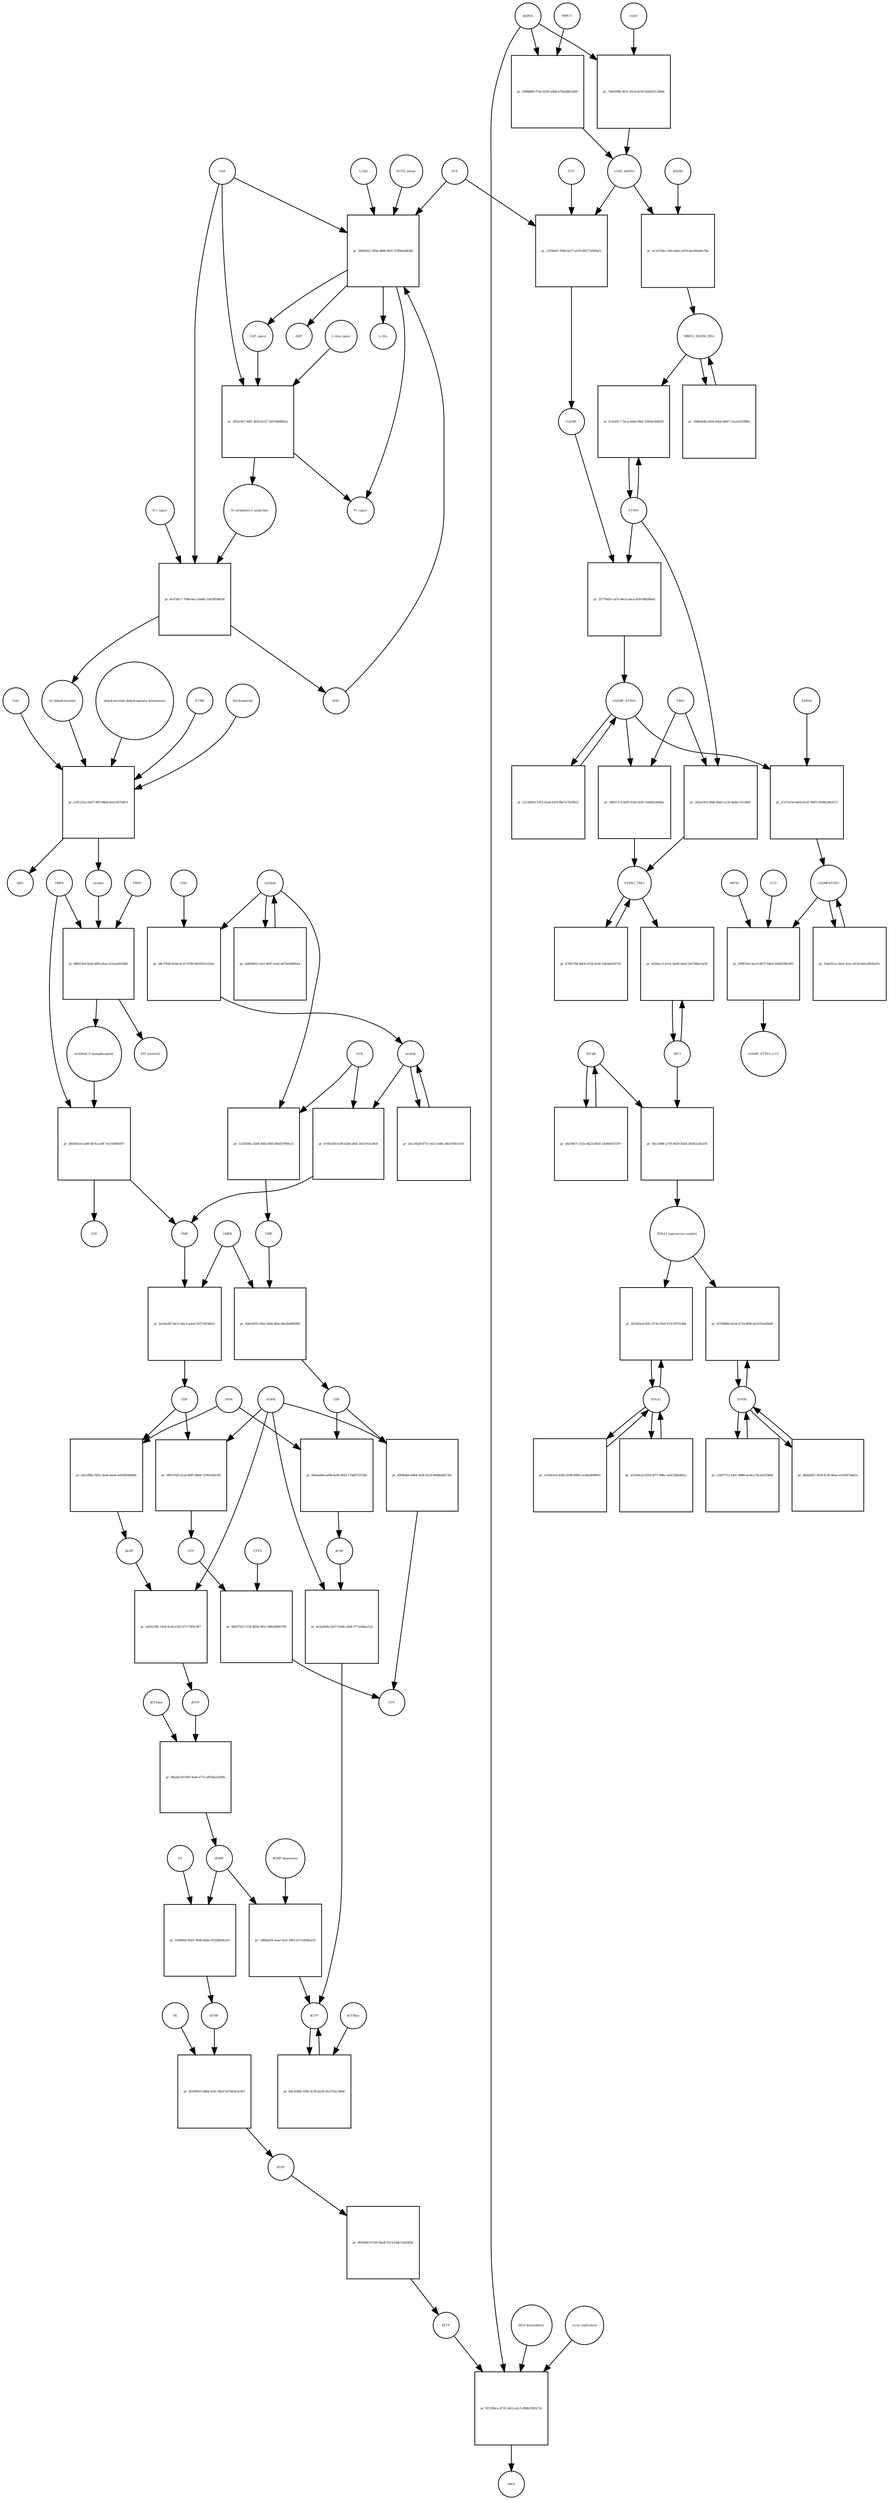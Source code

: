strict digraph  {
"L-Gln" [annotation="", bipartite=0, cls="simple chemical", fontsize=4, label="L-Gln", shape=circle];
"pr_28456011-0fb6-4886-862f-37f0dcbd4364" [annotation="", bipartite=1, cls=process, fontsize=4, label="pr_28456011-0fb6-4886-862f-37f0dcbd4364", shape=square];
CAP_space [annotation="", bipartite=0, cls="simple chemical", fontsize=4, label=CAP_space, shape=circle];
CAD [annotation="", bipartite=0, cls=macromolecule, fontsize=4, label=CAD, shape=circle];
HCO3_minus [annotation="", bipartite=0, cls="simple chemical", fontsize=4, label=HCO3_minus, shape=circle];
H2O [annotation="", bipartite=0, cls="simple chemical", fontsize=4, label=H2O, shape=circle];
ATP [annotation="", bipartite=0, cls="simple chemical", fontsize=4, label=ATP, shape=circle];
"L-Glu" [annotation="", bipartite=0, cls="simple chemical", fontsize=4, label="L-Glu", shape=circle];
ADP [annotation="", bipartite=0, cls="simple chemical", fontsize=4, label=ADP, shape=circle];
Pi_space [annotation="", bipartite=0, cls="simple chemical", fontsize=4, label=Pi_space, shape=circle];
cytidine [annotation="", bipartite=0, cls="simple chemical", fontsize=4, label=cytidine, shape=circle];
"pr_28c37fdb-616d-4c55-9780-805925e225d2" [annotation="", bipartite=1, cls=process, fontsize=4, label="pr_28c37fdb-616d-4c55-9780-805925e225d2", shape=square];
uridine [annotation="", bipartite=0, cls="simple chemical", fontsize=4, label=uridine, shape=circle];
CDA [annotation="", bipartite=0, cls=macromolecule, fontsize=4, label=CDA, shape=circle];
"pr_d7df1d5b-b18f-42f0-afb6-3414763c58c6" [annotation="", bipartite=1, cls=process, fontsize=4, label="pr_d7df1d5b-b18f-42f0-afb6-3414763c58c6", shape=square];
UMP [annotation="", bipartite=0, cls="simple chemical", fontsize=4, label=UMP, shape=circle];
UCK [annotation="", bipartite=0, cls=macromolecule, fontsize=4, label=UCK, shape=circle];
"pr_5135b59a-33d4-4382-bfb5-80af37f89cc3" [annotation="", bipartite=1, cls=process, fontsize=4, label="pr_5135b59a-33d4-4382-bfb5-80af37f89cc3", shape=square];
CMP [annotation="", bipartite=0, cls="simple chemical", fontsize=4, label=CMP, shape=circle];
"pr_3ecc93a8-8751-4411-bd8c-9bc0748c5101" [annotation="", bipartite=1, cls=process, fontsize=4, label="pr_3ecc93a8-8751-4411-bd8c-9bc0748c5101", shape=square];
"pr_eb9e0b52-c8cf-4697-a5af-d479e64865e4" [annotation="", bipartite=1, cls=process, fontsize=4, label="pr_eb9e0b52-c8cf-4697-a5af-d479e64865e4", shape=square];
"pr_be18ed97-8a31-46c3-aded-31f27e63b625" [annotation="", bipartite=1, cls=process, fontsize=4, label="pr_be18ed97-8a31-46c3-aded-31f27e63b625", shape=square];
UDP [annotation="", bipartite=0, cls="simple chemical", fontsize=4, label=UDP, shape=circle];
CMPK [annotation="", bipartite=0, cls=macromolecule, fontsize=4, label=CMPK, shape=circle];
"pr_926e4970-54b2-4fb0-9fbe-9de2b48f4940" [annotation="", bipartite=1, cls=process, fontsize=4, label="pr_926e4970-54b2-4fb0-9fbe-9de2b48f4940", shape=square];
CDP [annotation="", bipartite=0, cls="simple chemical", fontsize=4, label=CDP, shape=circle];
"pr_0f87c5d5-41ad-48f5-89d4-72993cbfe3f5" [annotation="", bipartite=1, cls=process, fontsize=4, label="pr_0f87c5d5-41ad-48f5-89d4-72993cbfe3f5", shape=square];
UTP [annotation="", bipartite=0, cls="simple chemical", fontsize=4, label=UTP, shape=circle];
NDPK [annotation="", bipartite=0, cls=macromolecule, fontsize=4, label=NDPK, shape=circle];
"pr_a8f4b4de-bd64-4af4-8e19-84d9edefc59c" [annotation="", bipartite=1, cls=process, fontsize=4, label="pr_a8f4b4de-bd64-4af4-8e19-84d9edefc59c", shape=square];
CTP [annotation="", bipartite=0, cls="simple chemical", fontsize=4, label=CTP, shape=circle];
"pr_4bd37922-515f-465b-995c-68fe889637fb" [annotation="", bipartite=1, cls=process, fontsize=4, label="pr_4bd37922-515f-465b-995c-68fe889637fb", shape=square];
CTPS [annotation="", bipartite=0, cls=macromolecule, fontsize=4, label=CTPS, shape=circle];
"pr_edccf8bc-0d5c-4e4a-baeb-ed344f0d4b66" [annotation="", bipartite=1, cls=process, fontsize=4, label="pr_edccf8bc-0d5c-4e4a-baeb-ed344f0d4b66", shape=square];
dUDP [annotation="", bipartite=0, cls="simple chemical", fontsize=4, label=dUDP, shape=circle];
RNR [annotation="", bipartite=0, cls=macromolecule, fontsize=4, label=RNR, shape=circle];
"pr_ea932166-142b-41a8-a283-67273f05c9f7" [annotation="", bipartite=1, cls=process, fontsize=4, label="pr_ea932166-142b-41a8-a283-67273f05c9f7", shape=square];
dUTP [annotation="", bipartite=0, cls="simple chemical", fontsize=4, label=dUTP, shape=circle];
dCDP [annotation="", bipartite=0, cls="simple chemical", fontsize=4, label=dCDP, shape=circle];
"pr_be5a269b-2a97-43dd-a2b4-5772a48aa12d" [annotation="", bipartite=1, cls=process, fontsize=4, label="pr_be5a269b-2a97-43dd-a2b4-5772a48aa12d", shape=square];
dCTP [annotation="", bipartite=0, cls="simple chemical", fontsize=4, label=dCTP, shape=circle];
"pr_d64aa6bb-ae0b-4a92-8f45-179a87537afb" [annotation="", bipartite=1, cls=process, fontsize=4, label="pr_d64aa6bb-ae0b-4a92-8f45-179a87537afb", shape=square];
"pr_0fba6a18-65f0-4eaf-a77e-af63baa3458a" [annotation="", bipartite=1, cls=process, fontsize=4, label="pr_0fba6a18-65f0-4eaf-a77e-af63baa3458a", shape=square];
dUMP [annotation="", bipartite=0, cls="simple chemical", fontsize=4, label=dUMP, shape=circle];
dUTPase [annotation="", bipartite=0, cls=macromolecule, fontsize=4, label=dUTPase, shape=circle];
"pr_0dc416bb-109e-4c36-ba26-0ec57fac368d" [annotation="", bipartite=1, cls=process, fontsize=4, label="pr_0dc416bb-109e-4c36-ba26-0ec57fac368d", shape=square];
dCTPase [annotation="", bipartite=0, cls=macromolecule, fontsize=4, label=dCTPase, shape=circle];
"pr_cd8daa04-5aaa-41ac-bfb3-b17c4f2bee19" [annotation="", bipartite=1, cls=process, fontsize=4, label="pr_cd8daa04-5aaa-41ac-bfb3-b17c4f2bee19", shape=square];
"dCMP deaminase" [annotation="", bipartite=0, cls=macromolecule, fontsize=4, label="dCMP deaminase", shape=circle];
"pr_f26968ef-6001-46db-8dda-01026fb9e161" [annotation="", bipartite=1, cls=process, fontsize=4, label="pr_f26968ef-6001-46db-8dda-01026fb9e161", shape=square];
dTMP [annotation="", bipartite=0, cls="simple chemical", fontsize=4, label=dTMP, shape=circle];
TS [annotation="", bipartite=0, cls=macromolecule, fontsize=4, label=TS, shape=circle];
"pr_d5595825-dd0d-424c-8be9-e07dd3cdc401" [annotation="", bipartite=1, cls=process, fontsize=4, label="pr_d5595825-dd0d-424c-8be9-e07dd3cdc401", shape=square];
dTDP [annotation="", bipartite=0, cls="simple chemical", fontsize=4, label=dTDP, shape=circle];
TK [annotation="", bipartite=0, cls=macromolecule, fontsize=4, label=TK, shape=circle];
"pr_809289c9-f165-4be8-9214-fd6e13a4583b" [annotation="", bipartite=1, cls=process, fontsize=4, label="pr_809289c9-f165-4be8-9214-fd6e13a4583b", shape=square];
dTTP [annotation="", bipartite=0, cls="simple chemical", fontsize=4, label=dTTP, shape=circle];
dsDNA [annotation="", bipartite=0, cls="simple chemical", fontsize=4, label=dsDNA, shape=circle];
"pr_70d2098b-467c-451d-8c95-62d932124664" [annotation="", bipartite=1, cls=process, fontsize=4, label="pr_70d2098b-467c-451d-8c95-62d932124664", shape=square];
cGAS [annotation="", bipartite=0, cls=macromolecule, fontsize=4, label=cGAS, shape=circle];
cGAS_dsDNA [annotation="", bipartite=0, cls=complex, fontsize=4, label=cGAS_dsDNA, shape=circle];
"pr_21f56e07-f09d-4a17-a070-08377a900af3" [annotation="", bipartite=1, cls=process, fontsize=4, label="pr_21f56e07-f09d-4a17-a070-08377a900af3", shape=square];
GTP [annotation="", bipartite=0, cls="simple chemical", fontsize=4, label=GTP, shape=circle];
cGAMP [annotation="", bipartite=0, cls="simple chemical", fontsize=4, label=cGAMP, shape=circle];
"pr_35779d54-cd7e-40cb-abca-456c98b20beb" [annotation="", bipartite=1, cls=process, fontsize=4, label="pr_35779d54-cd7e-40cb-abca-456c98b20beb", shape=square];
STING [annotation="", bipartite=0, cls="macromolecule multimer", fontsize=4, label=STING, shape=circle];
cGAMP_STING [annotation="", bipartite=0, cls=complex, fontsize=4, label=cGAMP_STING, shape=circle];
TBK1 [annotation="", bipartite=0, cls=macromolecule, fontsize=4, label=TBK1, shape=circle];
"pr_3d9317c2-b02f-419a-829c-fe6d81040dec" [annotation="", bipartite=1, cls=process, fontsize=4, label="pr_3d9317c2-b02f-419a-829c-fe6d81040dec", shape=square];
STING_TBK1 [annotation="", bipartite=0, cls=complex, fontsize=4, label=STING_TBK1, shape=circle];
"pr_22158b93-1d53-45ab-b16f-8be7a7b19b23" [annotation="", bipartite=1, cls=process, fontsize=4, label="pr_22158b93-1d53-45ab-b16f-8be7a7b19b23", shape=square];
"pr_67601784-9dc6-4724-8c8f-10b5be916741" [annotation="", bipartite=1, cls=process, fontsize=4, label="pr_67601784-9dc6-4724-8c8f-10b5be916741", shape=square];
"NF-kB" [annotation="", bipartite=0, cls=complex, fontsize=4, label="NF-kB", shape=circle];
"pr_afb39d71-525e-4b23-8020-14e668147207" [annotation="", bipartite=1, cls=process, fontsize=4, label="pr_afb39d71-525e-4b23-8020-14e668147207", shape=square];
IFNA1 [annotation="", bipartite=0, cls="nucleic acid feature", fontsize=4, label=IFNA1, shape=circle];
"pr_a15e0ecd-e918-4f77-99bc-e43c54ba46ce" [annotation="", bipartite=1, cls=process, fontsize=4, label="pr_a15e0ecd-e918-4f77-99bc-e43c54ba46ce", shape=square];
IFNB1 [annotation="", bipartite=0, cls="nucleic acid feature", fontsize=4, label=IFNB1, shape=circle];
"pr_4bd2d2f1-3f59-413b-90ee-e243f47aba2a" [annotation="", bipartite=1, cls=process, fontsize=4, label="pr_4bd2d2f1-3f59-413b-90ee-e243f47aba2a", shape=square];
"pr_a23d22a4-824b-419d-9400-ca59adb98941" [annotation="", bipartite=1, cls=process, fontsize=4, label="pr_a23d22a4-824b-419d-9400-ca59adb98941", shape=square];
"pr_a2657712-240c-4966-ace6-e7bcee553b04" [annotation="", bipartite=1, cls=process, fontsize=4, label="pr_a2657712-240c-4966-ace6-e7bcee553b04", shape=square];
"pr_87358880-b234-4724-8f90-b03233a45b98" [annotation="", bipartite=1, cls=process, fontsize=4, label="pr_87358880-b234-4724-8f90-b03233a45b98", shape=square];
"IFNA1 expression complex" [annotation="", bipartite=0, cls=complex, fontsize=4, label="IFNA1 expression complex", shape=circle];
"cGAMP-STING" [annotation="", bipartite=0, cls=complex, fontsize=4, label="cGAMP-STING", shape=circle];
"pr_5ade521a-5ab1-41ac-8150-4d1e4f04547e" [annotation="", bipartite=1, cls=process, fontsize=4, label="pr_5ade521a-5ab1-41ac-8150-4d1e4f04547e", shape=square];
"pr_09dd68f3-f7dc-4529-a9b9-e70a448e3209" [annotation="", bipartite=1, cls=process, fontsize=4, label="pr_09dd68f3-f7dc-4529-a9b9-e70a448e3209", shape=square];
MRE11 [annotation="", bipartite=0, cls="macromolecule multimer", fontsize=4, label=MRE11, shape=circle];
RAD50 [annotation="", bipartite=0, cls="macromolecule multimer", fontsize=4, label=RAD50, shape=circle];
"pr_dc14744e-c38e-4d1e-a97d-be109ab0c7ba" [annotation="", bipartite=1, cls=process, fontsize=4, label="pr_dc14744e-c38e-4d1e-a97d-be109ab0c7ba", shape=square];
MRE11_RAD50_DNA [annotation="", bipartite=0, cls=complex, fontsize=4, label=MRE11_RAD50_DNA, shape=circle];
IRF3 [annotation="", bipartite=0, cls="macromolecule multimer", fontsize=4, label=IRF3, shape=circle];
"pr_d259accf-b7a1-4e98-a8a9-2a57d4bc5a38" [annotation="", bipartite=1, cls=process, fontsize=4, label="pr_d259accf-b7a1-4e98-a8a9-2a57d4bc5a38", shape=square];
"pr_a7a7ce5d-0e64-4cd1-9893-550662843575" [annotation="", bipartite=1, cls=process, fontsize=4, label="pr_a7a7ce5d-0e64-4cd1-9893-550662843575", shape=square];
SAR1A [annotation="", bipartite=0, cls=macromolecule, fontsize=4, label=SAR1A, shape=circle];
"pr_939f316e-bec9-4873-94e9-24f44196c893" [annotation="", bipartite=1, cls=process, fontsize=4, label="pr_939f316e-bec9-4873-94e9-24f44196c893", shape=square];
LC3 [annotation="", bipartite=0, cls=macromolecule, fontsize=4, label=LC3, shape=circle];
cGAMP_STING_LC3 [annotation="", bipartite=0, cls=complex, fontsize=4, label=cGAMP_STING_LC3, shape=circle];
WIPI2 [annotation="", bipartite=0, cls=macromolecule, fontsize=4, label=WIPI2, shape=circle];
"pr_fc32d3c7-7aca-4dde-98af-19464c8d4f59" [annotation="", bipartite=1, cls=process, fontsize=4, label="pr_fc32d3c7-7aca-4dde-98af-19464c8d4f59", shape=square];
"pr_562a0393-dfd6-4b85-a129-4a8ec7e164b5" [annotation="", bipartite=1, cls=process, fontsize=4, label="pr_562a0393-dfd6-4b85-a129-4a8ec7e164b5", shape=square];
"pr_398b6b4b-a50d-4deb-b8d7-13ce63229982" [annotation="", bipartite=1, cls=process, fontsize=4, label="pr_398b6b4b-a50d-4deb-b8d7-13ce63229982", shape=square];
"pr_5f93c9e7-00f1-4020-b1f2-7e67098409a2" [annotation="", bipartite=1, cls=process, fontsize=4, label="pr_5f93c9e7-00f1-4020-b1f2-7e67098409a2", shape=square];
"N-carbamoyl-L-aspartate" [annotation="", bipartite=0, cls="simple chemical", fontsize=4, label="N-carbamoyl-L-aspartate", shape=circle];
"L-Asp_space" [annotation="", bipartite=0, cls="simple chemical", fontsize=4, label="L-Asp_space", shape=circle];
"pr_8c47df17-709b-4ec3-bd48-1e9f3854fd36" [annotation="", bipartite=1, cls=process, fontsize=4, label="pr_8c47df17-709b-4ec3-bd48-1e9f3854fd36", shape=square];
"(S)-dihydroorotate" [annotation="", bipartite=0, cls="simple chemical", fontsize=4, label="(S)-dihydroorotate", shape=circle];
"H+_space" [annotation="", bipartite=0, cls="simple chemical", fontsize=4, label="H+_space", shape=circle];
"pr_e281251a-64d7-4ff0-88b6-b0a128758fc1" [annotation="", bipartite=1, cls=process, fontsize=4, label="pr_e281251a-64d7-4ff0-88b6-b0a128758fc1", shape=square];
orotate [annotation="", bipartite=0, cls="simple chemical", fontsize=4, label=orotate, shape=circle];
"dihydroorotate dehydrogenase holoenzyme" [annotation="", bipartite=0, cls="simple chemical", fontsize=4, label="dihydroorotate dehydrogenase holoenzyme", shape=circle];
P1788 [annotation="", bipartite=0, cls="simple chemical", fontsize=4, label=P1788, shape=circle];
Teriflunomide [annotation="", bipartite=0, cls="simple chemical", fontsize=4, label=Teriflunomide, shape=circle];
CoQ [annotation="", bipartite=0, cls="simple chemical", fontsize=4, label=CoQ, shape=circle];
QH2 [annotation="", bipartite=0, cls="simple chemical", fontsize=4, label=QH2, shape=circle];
"pr_f6f62304-0a56-4ff6-a6aa-013ea9d536f8" [annotation="", bipartite=1, cls=process, fontsize=4, label="pr_f6f62304-0a56-4ff6-a6aa-013ea9d536f8", shape=square];
"orotidine 5'-monophosphate" [annotation="", bipartite=0, cls="simple chemical", fontsize=4, label="orotidine 5'-monophosphate", shape=circle];
UMPS [annotation="", bipartite=0, cls="macromolecule multimer", fontsize=4, label=UMPS, shape=circle];
PRPP [annotation="", bipartite=0, cls="simple chemical", fontsize=4, label=PRPP, shape=circle];
"PPi [cytosol]" [annotation="", bipartite=0, cls="simple chemical", fontsize=4, label="PPi [cytosol]", shape=circle];
"pr_b818d1a0-ea00-4b7b-aa9f-7ee1bf48e857" [annotation="", bipartite=1, cls=process, fontsize=4, label="pr_b818d1a0-ea00-4b7b-aa9f-7ee1bf48e857", shape=square];
CO2 [annotation="", bipartite=0, cls="simple chemical", fontsize=4, label=CO2, shape=circle];
"pr_92150bca-4731-4412-a2c5-d98b31f6317d" [annotation="", bipartite=1, cls=process, fontsize=4, label="pr_92150bca-4731-4412-a2c5-d98b31f6317d", shape=square];
DNA [annotation="", bipartite=0, cls="nucleic acid feature", fontsize=4, label=DNA, shape=circle];
"DNA biosynthesis" [annotation="urn_miriam_obo.go_GO%3A0071897", bipartite=0, cls=phenotype, fontsize=4, label="DNA biosynthesis", shape=circle];
"virus replication" [annotation="", bipartite=0, cls=phenotype, fontsize=4, label="virus replication", shape=circle];
"pr_565505e9-85fc-4726-92ef-472c59791496" [annotation="", bipartite=1, cls=process, fontsize=4, label="pr_565505e9-85fc-4726-92ef-472c59791496", shape=square];
"pr_95c1008f-a719-4650-8283-26562cdb2ef4" [annotation="", bipartite=1, cls=process, fontsize=4, label="pr_95c1008f-a719-4650-8283-26562cdb2ef4", shape=square];
"L-Gln" -> "pr_28456011-0fb6-4886-862f-37f0dcbd4364"  [annotation="", interaction_type=consumption];
"pr_28456011-0fb6-4886-862f-37f0dcbd4364" -> CAP_space  [annotation="", interaction_type=production];
"pr_28456011-0fb6-4886-862f-37f0dcbd4364" -> "L-Glu"  [annotation="", interaction_type=production];
"pr_28456011-0fb6-4886-862f-37f0dcbd4364" -> ADP  [annotation="", interaction_type=production];
"pr_28456011-0fb6-4886-862f-37f0dcbd4364" -> Pi_space  [annotation="", interaction_type=production];
CAP_space -> "pr_5f93c9e7-00f1-4020-b1f2-7e67098409a2"  [annotation="", interaction_type=consumption];
CAD -> "pr_28456011-0fb6-4886-862f-37f0dcbd4364"  [annotation=urn_miriam_reactome_REACT_1698, interaction_type=catalysis];
CAD -> "pr_5f93c9e7-00f1-4020-b1f2-7e67098409a2"  [annotation=urn_miriam_reactome_REACT_1698, interaction_type=catalysis];
CAD -> "pr_8c47df17-709b-4ec3-bd48-1e9f3854fd36"  [annotation=urn_miriam_reactome_REACT_1698, interaction_type=catalysis];
HCO3_minus -> "pr_28456011-0fb6-4886-862f-37f0dcbd4364"  [annotation="", interaction_type=consumption];
H2O -> "pr_28456011-0fb6-4886-862f-37f0dcbd4364"  [annotation="", interaction_type=consumption];
ATP -> "pr_28456011-0fb6-4886-862f-37f0dcbd4364"  [annotation="", interaction_type=consumption];
ATP -> "pr_21f56e07-f09d-4a17-a070-08377a900af3"  [annotation="", interaction_type=consumption];
cytidine -> "pr_28c37fdb-616d-4c55-9780-805925e225d2"  [annotation="", interaction_type=consumption];
cytidine -> "pr_5135b59a-33d4-4382-bfb5-80af37f89cc3"  [annotation="", interaction_type=consumption];
cytidine -> "pr_eb9e0b52-c8cf-4697-a5af-d479e64865e4"  [annotation="", interaction_type=consumption];
"pr_28c37fdb-616d-4c55-9780-805925e225d2" -> uridine  [annotation="", interaction_type=production];
uridine -> "pr_d7df1d5b-b18f-42f0-afb6-3414763c58c6"  [annotation="", interaction_type=consumption];
uridine -> "pr_3ecc93a8-8751-4411-bd8c-9bc0748c5101"  [annotation="", interaction_type=consumption];
CDA -> "pr_28c37fdb-616d-4c55-9780-805925e225d2"  [annotation="", interaction_type=catalysis];
"pr_d7df1d5b-b18f-42f0-afb6-3414763c58c6" -> UMP  [annotation="", interaction_type=production];
UMP -> "pr_be18ed97-8a31-46c3-aded-31f27e63b625"  [annotation="", interaction_type=consumption];
UCK -> "pr_d7df1d5b-b18f-42f0-afb6-3414763c58c6"  [annotation="", interaction_type=catalysis];
UCK -> "pr_5135b59a-33d4-4382-bfb5-80af37f89cc3"  [annotation="", interaction_type=catalysis];
"pr_5135b59a-33d4-4382-bfb5-80af37f89cc3" -> CMP  [annotation="", interaction_type=production];
CMP -> "pr_926e4970-54b2-4fb0-9fbe-9de2b48f4940"  [annotation="", interaction_type=consumption];
"pr_3ecc93a8-8751-4411-bd8c-9bc0748c5101" -> uridine  [annotation="", interaction_type=production];
"pr_eb9e0b52-c8cf-4697-a5af-d479e64865e4" -> cytidine  [annotation="", interaction_type=production];
"pr_be18ed97-8a31-46c3-aded-31f27e63b625" -> UDP  [annotation="", interaction_type=production];
UDP -> "pr_0f87c5d5-41ad-48f5-89d4-72993cbfe3f5"  [annotation="", interaction_type=consumption];
UDP -> "pr_edccf8bc-0d5c-4e4a-baeb-ed344f0d4b66"  [annotation="", interaction_type=consumption];
CMPK -> "pr_be18ed97-8a31-46c3-aded-31f27e63b625"  [annotation="", interaction_type=catalysis];
CMPK -> "pr_926e4970-54b2-4fb0-9fbe-9de2b48f4940"  [annotation="", interaction_type=catalysis];
"pr_926e4970-54b2-4fb0-9fbe-9de2b48f4940" -> CDP  [annotation="", interaction_type=production];
CDP -> "pr_a8f4b4de-bd64-4af4-8e19-84d9edefc59c"  [annotation="", interaction_type=consumption];
CDP -> "pr_d64aa6bb-ae0b-4a92-8f45-179a87537afb"  [annotation="", interaction_type=consumption];
"pr_0f87c5d5-41ad-48f5-89d4-72993cbfe3f5" -> UTP  [annotation="", interaction_type=production];
UTP -> "pr_4bd37922-515f-465b-995c-68fe889637fb"  [annotation="", interaction_type=consumption];
NDPK -> "pr_0f87c5d5-41ad-48f5-89d4-72993cbfe3f5"  [annotation="", interaction_type=catalysis];
NDPK -> "pr_a8f4b4de-bd64-4af4-8e19-84d9edefc59c"  [annotation="", interaction_type=catalysis];
NDPK -> "pr_ea932166-142b-41a8-a283-67273f05c9f7"  [annotation="", interaction_type=catalysis];
NDPK -> "pr_be5a269b-2a97-43dd-a2b4-5772a48aa12d"  [annotation="", interaction_type=catalysis];
"pr_a8f4b4de-bd64-4af4-8e19-84d9edefc59c" -> CTP  [annotation="", interaction_type=production];
"pr_4bd37922-515f-465b-995c-68fe889637fb" -> CTP  [annotation="", interaction_type=production];
CTPS -> "pr_4bd37922-515f-465b-995c-68fe889637fb"  [annotation="", interaction_type=catalysis];
"pr_edccf8bc-0d5c-4e4a-baeb-ed344f0d4b66" -> dUDP  [annotation="", interaction_type=production];
dUDP -> "pr_ea932166-142b-41a8-a283-67273f05c9f7"  [annotation="", interaction_type=consumption];
RNR -> "pr_edccf8bc-0d5c-4e4a-baeb-ed344f0d4b66"  [annotation="", interaction_type=catalysis];
RNR -> "pr_d64aa6bb-ae0b-4a92-8f45-179a87537afb"  [annotation="", interaction_type=catalysis];
"pr_ea932166-142b-41a8-a283-67273f05c9f7" -> dUTP  [annotation="", interaction_type=production];
dUTP -> "pr_0fba6a18-65f0-4eaf-a77e-af63baa3458a"  [annotation="", interaction_type=consumption];
dCDP -> "pr_be5a269b-2a97-43dd-a2b4-5772a48aa12d"  [annotation="", interaction_type=consumption];
"pr_be5a269b-2a97-43dd-a2b4-5772a48aa12d" -> dCTP  [annotation="", interaction_type=production];
dCTP -> "pr_0dc416bb-109e-4c36-ba26-0ec57fac368d"  [annotation="", interaction_type=consumption];
"pr_d64aa6bb-ae0b-4a92-8f45-179a87537afb" -> dCDP  [annotation="", interaction_type=production];
"pr_0fba6a18-65f0-4eaf-a77e-af63baa3458a" -> dUMP  [annotation="", interaction_type=production];
dUMP -> "pr_cd8daa04-5aaa-41ac-bfb3-b17c4f2bee19"  [annotation="", interaction_type=consumption];
dUMP -> "pr_f26968ef-6001-46db-8dda-01026fb9e161"  [annotation="", interaction_type=consumption];
dUTPase -> "pr_0fba6a18-65f0-4eaf-a77e-af63baa3458a"  [annotation="", interaction_type=catalysis];
"pr_0dc416bb-109e-4c36-ba26-0ec57fac368d" -> dCTP  [annotation="", interaction_type=production];
dCTPase -> "pr_0dc416bb-109e-4c36-ba26-0ec57fac368d"  [annotation="", interaction_type=catalysis];
"pr_cd8daa04-5aaa-41ac-bfb3-b17c4f2bee19" -> dCTP  [annotation="", interaction_type=production];
"dCMP deaminase" -> "pr_cd8daa04-5aaa-41ac-bfb3-b17c4f2bee19"  [annotation="", interaction_type=catalysis];
"pr_f26968ef-6001-46db-8dda-01026fb9e161" -> dTMP  [annotation="", interaction_type=production];
dTMP -> "pr_d5595825-dd0d-424c-8be9-e07dd3cdc401"  [annotation="", interaction_type=consumption];
TS -> "pr_f26968ef-6001-46db-8dda-01026fb9e161"  [annotation="", interaction_type=catalysis];
"pr_d5595825-dd0d-424c-8be9-e07dd3cdc401" -> dTDP  [annotation="", interaction_type=production];
dTDP -> "pr_809289c9-f165-4be8-9214-fd6e13a4583b"  [annotation="", interaction_type=consumption];
TK -> "pr_d5595825-dd0d-424c-8be9-e07dd3cdc401"  [annotation="", interaction_type=catalysis];
"pr_809289c9-f165-4be8-9214-fd6e13a4583b" -> dTTP  [annotation="", interaction_type=production];
dTTP -> "pr_92150bca-4731-4412-a2c5-d98b31f6317d"  [annotation="", interaction_type=consumption];
dsDNA -> "pr_70d2098b-467c-451d-8c95-62d932124664"  [annotation="", interaction_type=consumption];
dsDNA -> "pr_09dd68f3-f7dc-4529-a9b9-e70a448e3209"  [annotation="", interaction_type=consumption];
dsDNA -> "pr_92150bca-4731-4412-a2c5-d98b31f6317d"  [annotation="", interaction_type=consumption];
"pr_70d2098b-467c-451d-8c95-62d932124664" -> cGAS_dsDNA  [annotation="", interaction_type=production];
cGAS -> "pr_70d2098b-467c-451d-8c95-62d932124664"  [annotation="", interaction_type=consumption];
cGAS_dsDNA -> "pr_21f56e07-f09d-4a17-a070-08377a900af3"  [annotation="", interaction_type=catalysis];
cGAS_dsDNA -> "pr_dc14744e-c38e-4d1e-a97d-be109ab0c7ba"  [annotation="", interaction_type=consumption];
"pr_21f56e07-f09d-4a17-a070-08377a900af3" -> cGAMP  [annotation="", interaction_type=production];
GTP -> "pr_21f56e07-f09d-4a17-a070-08377a900af3"  [annotation="", interaction_type=consumption];
cGAMP -> "pr_35779d54-cd7e-40cb-abca-456c98b20beb"  [annotation="", interaction_type=consumption];
"pr_35779d54-cd7e-40cb-abca-456c98b20beb" -> cGAMP_STING  [annotation="", interaction_type=production];
STING -> "pr_35779d54-cd7e-40cb-abca-456c98b20beb"  [annotation="", interaction_type=consumption];
STING -> "pr_fc32d3c7-7aca-4dde-98af-19464c8d4f59"  [annotation="", interaction_type=consumption];
STING -> "pr_562a0393-dfd6-4b85-a129-4a8ec7e164b5"  [annotation="", interaction_type=consumption];
cGAMP_STING -> "pr_3d9317c2-b02f-419a-829c-fe6d81040dec"  [annotation="", interaction_type=consumption];
cGAMP_STING -> "pr_22158b93-1d53-45ab-b16f-8be7a7b19b23"  [annotation="", interaction_type=consumption];
cGAMP_STING -> "pr_a7a7ce5d-0e64-4cd1-9893-550662843575"  [annotation="", interaction_type=consumption];
TBK1 -> "pr_3d9317c2-b02f-419a-829c-fe6d81040dec"  [annotation="", interaction_type=consumption];
TBK1 -> "pr_562a0393-dfd6-4b85-a129-4a8ec7e164b5"  [annotation="", interaction_type=consumption];
"pr_3d9317c2-b02f-419a-829c-fe6d81040dec" -> STING_TBK1  [annotation="", interaction_type=production];
STING_TBK1 -> "pr_67601784-9dc6-4724-8c8f-10b5be916741"  [annotation="", interaction_type=consumption];
STING_TBK1 -> "pr_d259accf-b7a1-4e98-a8a9-2a57d4bc5a38"  [annotation="", interaction_type=catalysis];
"pr_22158b93-1d53-45ab-b16f-8be7a7b19b23" -> cGAMP_STING  [annotation="", interaction_type=production];
"pr_67601784-9dc6-4724-8c8f-10b5be916741" -> STING_TBK1  [annotation="", interaction_type=production];
"NF-kB" -> "pr_afb39d71-525e-4b23-8020-14e668147207"  [annotation="", interaction_type=consumption];
"NF-kB" -> "pr_95c1008f-a719-4650-8283-26562cdb2ef4"  [annotation="", interaction_type=consumption];
"pr_afb39d71-525e-4b23-8020-14e668147207" -> "NF-kB"  [annotation="", interaction_type=production];
IFNA1 -> "pr_a15e0ecd-e918-4f77-99bc-e43c54ba46ce"  [annotation="", interaction_type=consumption];
IFNA1 -> "pr_a23d22a4-824b-419d-9400-ca59adb98941"  [annotation="", interaction_type=consumption];
IFNA1 -> "pr_565505e9-85fc-4726-92ef-472c59791496"  [annotation="", interaction_type=consumption];
"pr_a15e0ecd-e918-4f77-99bc-e43c54ba46ce" -> IFNA1  [annotation="", interaction_type=production];
IFNB1 -> "pr_4bd2d2f1-3f59-413b-90ee-e243f47aba2a"  [annotation="", interaction_type=consumption];
IFNB1 -> "pr_a2657712-240c-4966-ace6-e7bcee553b04"  [annotation="", interaction_type=consumption];
IFNB1 -> "pr_87358880-b234-4724-8f90-b03233a45b98"  [annotation="", interaction_type=consumption];
"pr_4bd2d2f1-3f59-413b-90ee-e243f47aba2a" -> IFNB1  [annotation="", interaction_type=production];
"pr_a23d22a4-824b-419d-9400-ca59adb98941" -> IFNA1  [annotation="", interaction_type=production];
"pr_a2657712-240c-4966-ace6-e7bcee553b04" -> IFNB1  [annotation="", interaction_type=production];
"pr_87358880-b234-4724-8f90-b03233a45b98" -> IFNB1  [annotation="", interaction_type=production];
"IFNA1 expression complex" -> "pr_87358880-b234-4724-8f90-b03233a45b98"  [annotation="", interaction_type=stimulation];
"IFNA1 expression complex" -> "pr_565505e9-85fc-4726-92ef-472c59791496"  [annotation="", interaction_type=stimulation];
"cGAMP-STING" -> "pr_5ade521a-5ab1-41ac-8150-4d1e4f04547e"  [annotation="", interaction_type=consumption];
"cGAMP-STING" -> "pr_939f316e-bec9-4873-94e9-24f44196c893"  [annotation="", interaction_type=consumption];
"pr_5ade521a-5ab1-41ac-8150-4d1e4f04547e" -> "cGAMP-STING"  [annotation="", interaction_type=production];
"pr_09dd68f3-f7dc-4529-a9b9-e70a448e3209" -> cGAS_dsDNA  [annotation="", interaction_type=production];
MRE11 -> "pr_09dd68f3-f7dc-4529-a9b9-e70a448e3209"  [annotation="", interaction_type=consumption];
RAD50 -> "pr_dc14744e-c38e-4d1e-a97d-be109ab0c7ba"  [annotation="", interaction_type=consumption];
"pr_dc14744e-c38e-4d1e-a97d-be109ab0c7ba" -> MRE11_RAD50_DNA  [annotation="", interaction_type=production];
MRE11_RAD50_DNA -> "pr_fc32d3c7-7aca-4dde-98af-19464c8d4f59"  [annotation="", interaction_type=catalysis];
MRE11_RAD50_DNA -> "pr_398b6b4b-a50d-4deb-b8d7-13ce63229982"  [annotation="", interaction_type=consumption];
IRF3 -> "pr_d259accf-b7a1-4e98-a8a9-2a57d4bc5a38"  [annotation="", interaction_type=consumption];
IRF3 -> "pr_95c1008f-a719-4650-8283-26562cdb2ef4"  [annotation="", interaction_type=consumption];
"pr_d259accf-b7a1-4e98-a8a9-2a57d4bc5a38" -> IRF3  [annotation="", interaction_type=production];
"pr_a7a7ce5d-0e64-4cd1-9893-550662843575" -> "cGAMP-STING"  [annotation="", interaction_type=production];
SAR1A -> "pr_a7a7ce5d-0e64-4cd1-9893-550662843575"  [annotation="", interaction_type=catalysis];
"pr_939f316e-bec9-4873-94e9-24f44196c893" -> cGAMP_STING_LC3  [annotation="", interaction_type=production];
LC3 -> "pr_939f316e-bec9-4873-94e9-24f44196c893"  [annotation="", interaction_type=consumption];
WIPI2 -> "pr_939f316e-bec9-4873-94e9-24f44196c893"  [annotation="", interaction_type=catalysis];
"pr_fc32d3c7-7aca-4dde-98af-19464c8d4f59" -> STING  [annotation="", interaction_type=production];
"pr_562a0393-dfd6-4b85-a129-4a8ec7e164b5" -> STING_TBK1  [annotation="", interaction_type=production];
"pr_398b6b4b-a50d-4deb-b8d7-13ce63229982" -> MRE11_RAD50_DNA  [annotation="", interaction_type=production];
"pr_5f93c9e7-00f1-4020-b1f2-7e67098409a2" -> "N-carbamoyl-L-aspartate"  [annotation="", interaction_type=production];
"pr_5f93c9e7-00f1-4020-b1f2-7e67098409a2" -> Pi_space  [annotation="", interaction_type=production];
"N-carbamoyl-L-aspartate" -> "pr_8c47df17-709b-4ec3-bd48-1e9f3854fd36"  [annotation="", interaction_type=consumption];
"L-Asp_space" -> "pr_5f93c9e7-00f1-4020-b1f2-7e67098409a2"  [annotation="", interaction_type=consumption];
"pr_8c47df17-709b-4ec3-bd48-1e9f3854fd36" -> "(S)-dihydroorotate"  [annotation="", interaction_type=production];
"pr_8c47df17-709b-4ec3-bd48-1e9f3854fd36" -> H2O  [annotation="", interaction_type=production];
"(S)-dihydroorotate" -> "pr_e281251a-64d7-4ff0-88b6-b0a128758fc1"  [annotation="", interaction_type=consumption];
"H+_space" -> "pr_8c47df17-709b-4ec3-bd48-1e9f3854fd36"  [annotation="", interaction_type=consumption];
"pr_e281251a-64d7-4ff0-88b6-b0a128758fc1" -> orotate  [annotation="", interaction_type=production];
"pr_e281251a-64d7-4ff0-88b6-b0a128758fc1" -> QH2  [annotation="", interaction_type=production];
orotate -> "pr_f6f62304-0a56-4ff6-a6aa-013ea9d536f8"  [annotation="", interaction_type=consumption];
"dihydroorotate dehydrogenase holoenzyme" -> "pr_e281251a-64d7-4ff0-88b6-b0a128758fc1"  [annotation=urn_miriam_reactome_REACT_1698, interaction_type=catalysis];
P1788 -> "pr_e281251a-64d7-4ff0-88b6-b0a128758fc1"  [annotation=urn_miriam_reactome_REACT_1698, interaction_type=inhibition];
Teriflunomide -> "pr_e281251a-64d7-4ff0-88b6-b0a128758fc1"  [annotation=urn_miriam_reactome_REACT_1698, interaction_type=inhibition];
CoQ -> "pr_e281251a-64d7-4ff0-88b6-b0a128758fc1"  [annotation="", interaction_type=consumption];
"pr_f6f62304-0a56-4ff6-a6aa-013ea9d536f8" -> "orotidine 5'-monophosphate"  [annotation="", interaction_type=production];
"pr_f6f62304-0a56-4ff6-a6aa-013ea9d536f8" -> "PPi [cytosol]"  [annotation="", interaction_type=production];
"orotidine 5'-monophosphate" -> "pr_b818d1a0-ea00-4b7b-aa9f-7ee1bf48e857"  [annotation="", interaction_type=consumption];
UMPS -> "pr_f6f62304-0a56-4ff6-a6aa-013ea9d536f8"  [annotation=urn_miriam_reactome_REACT_1698, interaction_type=catalysis];
UMPS -> "pr_b818d1a0-ea00-4b7b-aa9f-7ee1bf48e857"  [annotation=urn_miriam_reactome_REACT_1698, interaction_type=catalysis];
PRPP -> "pr_f6f62304-0a56-4ff6-a6aa-013ea9d536f8"  [annotation="", interaction_type=consumption];
"pr_b818d1a0-ea00-4b7b-aa9f-7ee1bf48e857" -> UMP  [annotation="", interaction_type=production];
"pr_b818d1a0-ea00-4b7b-aa9f-7ee1bf48e857" -> CO2  [annotation="", interaction_type=production];
"pr_92150bca-4731-4412-a2c5-d98b31f6317d" -> DNA  [annotation="", interaction_type=production];
"DNA biosynthesis" -> "pr_92150bca-4731-4412-a2c5-d98b31f6317d"  [annotation="", interaction_type=catalysis];
"virus replication" -> "pr_92150bca-4731-4412-a2c5-d98b31f6317d"  [annotation="", interaction_type=inhibition];
"pr_565505e9-85fc-4726-92ef-472c59791496" -> IFNA1  [annotation="", interaction_type=production];
"pr_95c1008f-a719-4650-8283-26562cdb2ef4" -> "IFNA1 expression complex"  [annotation="", interaction_type=production];
}
